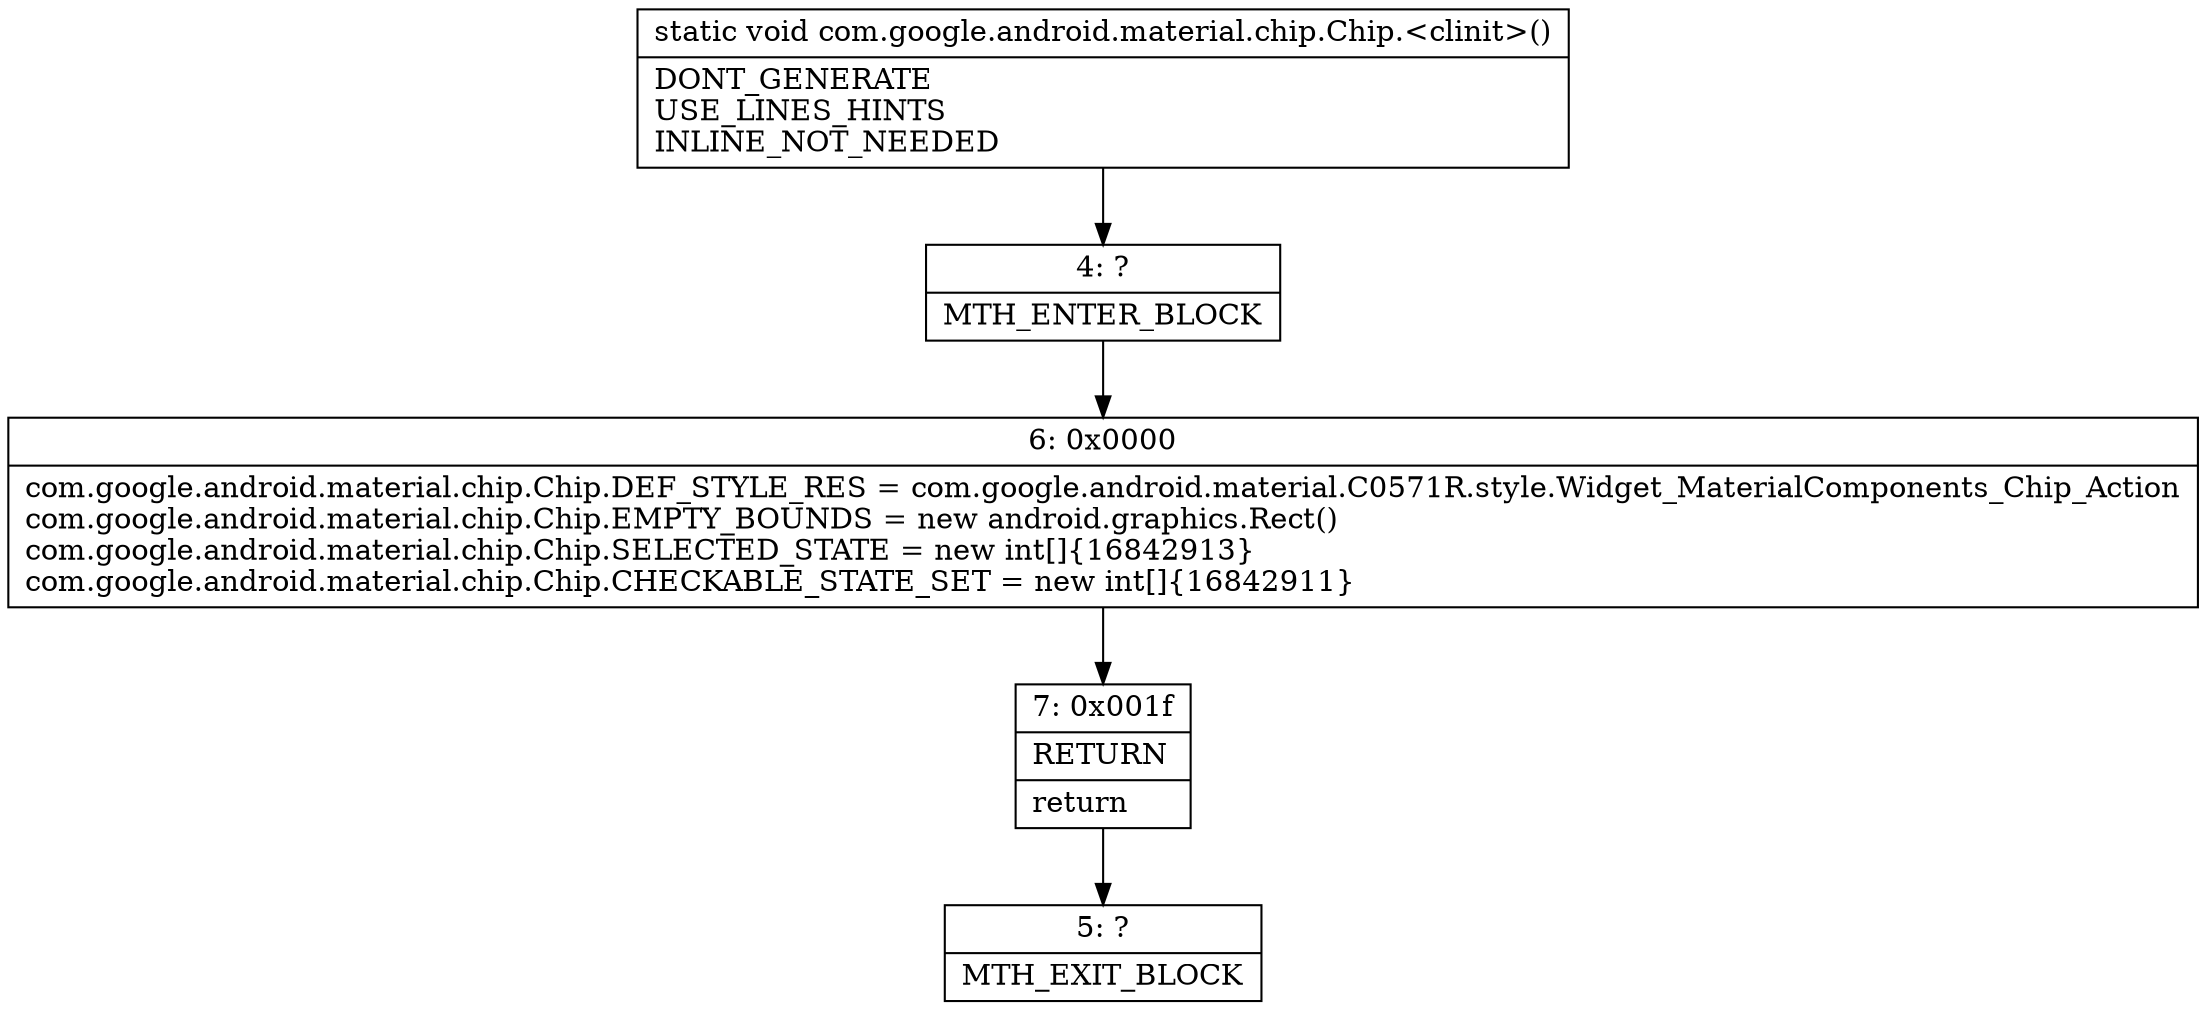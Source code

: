 digraph "CFG forcom.google.android.material.chip.Chip.\<clinit\>()V" {
Node_4 [shape=record,label="{4\:\ ?|MTH_ENTER_BLOCK\l}"];
Node_6 [shape=record,label="{6\:\ 0x0000|com.google.android.material.chip.Chip.DEF_STYLE_RES = com.google.android.material.C0571R.style.Widget_MaterialComponents_Chip_Action\lcom.google.android.material.chip.Chip.EMPTY_BOUNDS = new android.graphics.Rect()\lcom.google.android.material.chip.Chip.SELECTED_STATE = new int[]\{16842913\}\lcom.google.android.material.chip.Chip.CHECKABLE_STATE_SET = new int[]\{16842911\}\l}"];
Node_7 [shape=record,label="{7\:\ 0x001f|RETURN\l|return\l}"];
Node_5 [shape=record,label="{5\:\ ?|MTH_EXIT_BLOCK\l}"];
MethodNode[shape=record,label="{static void com.google.android.material.chip.Chip.\<clinit\>()  | DONT_GENERATE\lUSE_LINES_HINTS\lINLINE_NOT_NEEDED\l}"];
MethodNode -> Node_4;Node_4 -> Node_6;
Node_6 -> Node_7;
Node_7 -> Node_5;
}

